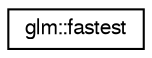 digraph "Graphical Class Hierarchy"
{
  edge [fontname="FreeSans",fontsize="10",labelfontname="FreeSans",labelfontsize="10"];
  node [fontname="FreeSans",fontsize="10",shape=record];
  rankdir="LR";
  Node1 [label="glm::fastest",height=0.2,width=0.4,color="black", fillcolor="white", style="filled",URL="$d8/d57/classglm_1_1fastest.html"];
}
